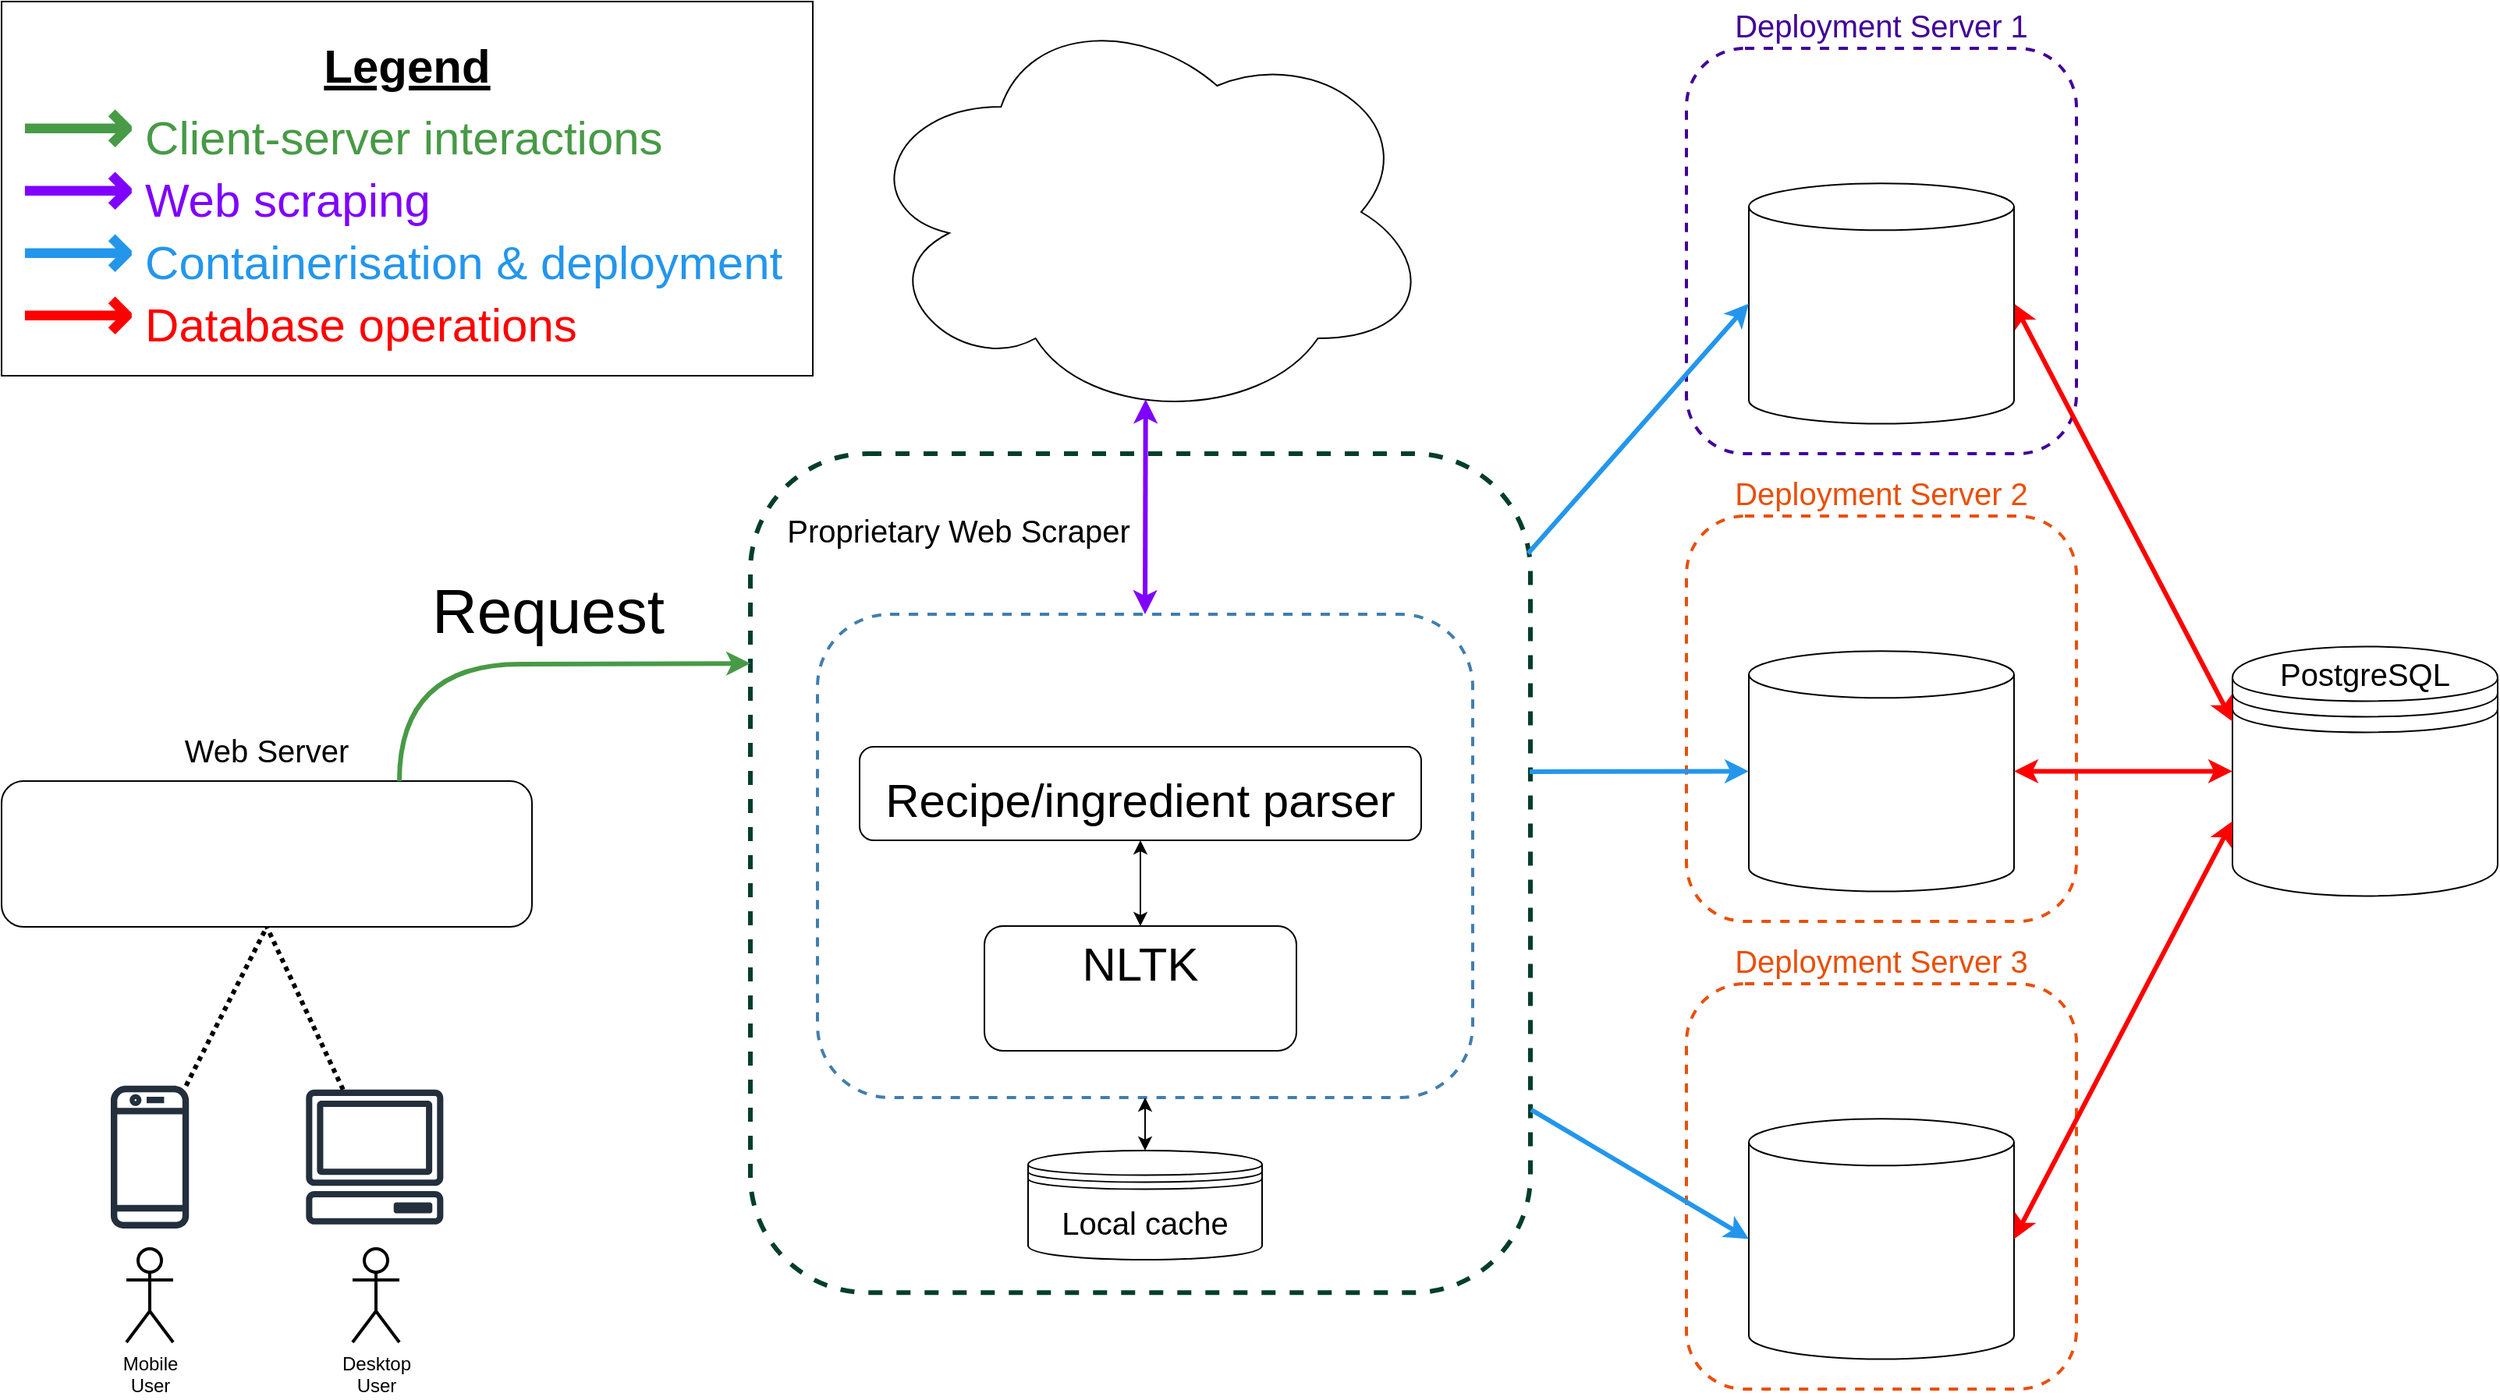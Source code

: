 <mxfile version="21.4.0" type="device">
  <diagram name="Detailed" id="np6bQeAoaQlqxlHmJHRK">
    <mxGraphModel dx="-919" dy="454" grid="1" gridSize="10" guides="1" tooltips="1" connect="1" arrows="1" fold="1" page="1" pageScale="1" pageWidth="1600" pageHeight="900" math="0" shadow="0">
      <root>
        <mxCell id="0" />
        <mxCell id="1" parent="0" />
        <mxCell id="oeZqQnVhLLp_KkggFDGG-39" value="" style="group" parent="1" vertex="1" connectable="0">
          <mxGeometry x="2680" y="330" width="250" height="260" as="geometry" />
        </mxCell>
        <mxCell id="oeZqQnVhLLp_KkggFDGG-28" value="&lt;font style=&quot;font-size: 20px;&quot;&gt;Deployment Server 2&lt;/font&gt;" style="rounded=1;whiteSpace=wrap;html=1;dashed=1;strokeWidth=2;perimeterSpacing=0;strokeColor=#e94f06;labelPosition=center;verticalLabelPosition=top;align=center;verticalAlign=bottom;fontColor=#e94f06;" parent="oeZqQnVhLLp_KkggFDGG-39" vertex="1">
          <mxGeometry width="250" height="260" as="geometry" />
        </mxCell>
        <mxCell id="oeZqQnVhLLp_KkggFDGG-29" value="" style="group;fontColor=#e94f06;" parent="oeZqQnVhLLp_KkggFDGG-39" vertex="1" connectable="0">
          <mxGeometry x="40" y="86.667" width="170" height="154.074" as="geometry" />
        </mxCell>
        <mxCell id="oeZqQnVhLLp_KkggFDGG-30" value="" style="shape=cylinder3;whiteSpace=wrap;html=1;boundedLbl=1;backgroundOutline=1;size=15;" parent="oeZqQnVhLLp_KkggFDGG-29" vertex="1">
          <mxGeometry width="170" height="154.074" as="geometry" />
        </mxCell>
        <mxCell id="oeZqQnVhLLp_KkggFDGG-31" value="" style="shape=image;verticalLabelPosition=bottom;labelBackgroundColor=default;verticalAlign=top;aspect=fixed;imageAspect=0;image=https://www.docker.com/wp-content/uploads/2022/03/vertical-logo-monochromatic.png;" parent="oeZqQnVhLLp_KkggFDGG-29" vertex="1">
          <mxGeometry x="20.79" y="36.593" width="123.644" height="105.81" as="geometry" />
        </mxCell>
        <mxCell id="oeZqQnVhLLp_KkggFDGG-32" value="" style="shape=image;verticalLabelPosition=bottom;labelBackgroundColor=default;verticalAlign=top;aspect=fixed;imageAspect=0;image=https://upload.wikimedia.org/wikipedia/commons/thumb/7/76/Ubuntu-logo-2022.svg/2560px-Ubuntu-logo-2022.svg.png;" parent="oeZqQnVhLLp_KkggFDGG-39" vertex="1">
          <mxGeometry x="39.89" y="16.37" width="163.906" height="57.778" as="geometry" />
        </mxCell>
        <mxCell id="oeZqQnVhLLp_KkggFDGG-40" value="" style="group" parent="1" vertex="1" connectable="0">
          <mxGeometry x="2680" y="630" width="250" height="260" as="geometry" />
        </mxCell>
        <mxCell id="oeZqQnVhLLp_KkggFDGG-41" value="&lt;font style=&quot;font-size: 20px;&quot;&gt;Deployment Server 3&lt;/font&gt;" style="rounded=1;whiteSpace=wrap;html=1;dashed=1;strokeWidth=2;perimeterSpacing=0;strokeColor=#e94f06;labelPosition=center;verticalLabelPosition=top;align=center;verticalAlign=bottom;fontColor=#e94f06;" parent="oeZqQnVhLLp_KkggFDGG-40" vertex="1">
          <mxGeometry width="250" height="260" as="geometry" />
        </mxCell>
        <mxCell id="oeZqQnVhLLp_KkggFDGG-42" value="" style="group;fontColor=#e94f06;" parent="oeZqQnVhLLp_KkggFDGG-40" vertex="1" connectable="0">
          <mxGeometry x="40" y="86.667" width="170" height="154.074" as="geometry" />
        </mxCell>
        <mxCell id="oeZqQnVhLLp_KkggFDGG-43" value="" style="shape=cylinder3;whiteSpace=wrap;html=1;boundedLbl=1;backgroundOutline=1;size=15;" parent="oeZqQnVhLLp_KkggFDGG-42" vertex="1">
          <mxGeometry width="170" height="154.074" as="geometry" />
        </mxCell>
        <mxCell id="oeZqQnVhLLp_KkggFDGG-44" value="" style="shape=image;verticalLabelPosition=bottom;labelBackgroundColor=default;verticalAlign=top;aspect=fixed;imageAspect=0;image=https://www.docker.com/wp-content/uploads/2022/03/vertical-logo-monochromatic.png;" parent="oeZqQnVhLLp_KkggFDGG-42" vertex="1">
          <mxGeometry x="20.79" y="36.593" width="123.644" height="105.81" as="geometry" />
        </mxCell>
        <mxCell id="oeZqQnVhLLp_KkggFDGG-45" value="" style="shape=image;verticalLabelPosition=bottom;labelBackgroundColor=default;verticalAlign=top;aspect=fixed;imageAspect=0;image=https://upload.wikimedia.org/wikipedia/commons/thumb/7/76/Ubuntu-logo-2022.svg/2560px-Ubuntu-logo-2022.svg.png;" parent="oeZqQnVhLLp_KkggFDGG-40" vertex="1">
          <mxGeometry x="39.89" y="16.37" width="163.906" height="57.778" as="geometry" />
        </mxCell>
        <mxCell id="oeZqQnVhLLp_KkggFDGG-46" value="" style="group" parent="1" vertex="1" connectable="0">
          <mxGeometry x="3030" y="413.7" width="170" height="160" as="geometry" />
        </mxCell>
        <mxCell id="oeZqQnVhLLp_KkggFDGG-1" value="PostgreSQL" style="shape=datastore;whiteSpace=wrap;html=1;labelPosition=center;verticalLabelPosition=top;align=center;verticalAlign=bottom;spacingTop=0;spacing=-30;fontSize=20;container=0;" parent="oeZqQnVhLLp_KkggFDGG-46" vertex="1">
          <mxGeometry width="170" height="160" as="geometry" />
        </mxCell>
        <mxCell id="oeZqQnVhLLp_KkggFDGG-2" value="" style="shape=image;verticalLabelPosition=bottom;labelBackgroundColor=default;verticalAlign=top;aspect=fixed;imageAspect=0;image=https://upload.wikimedia.org/wikipedia/commons/thumb/9/93/Amazon_Web_Services_Logo.svg/2560px-Amazon_Web_Services_Logo.svg.png;container=0;" parent="oeZqQnVhLLp_KkggFDGG-46" vertex="1">
          <mxGeometry x="22.69" y="70" width="124.62" height="74.67" as="geometry" />
        </mxCell>
        <mxCell id="oeZqQnVhLLp_KkggFDGG-48" style="rounded=0;orthogonalLoop=1;jettySize=auto;html=1;exitX=1;exitY=0.5;exitDx=0;exitDy=0;exitPerimeter=0;entryX=0;entryY=0.5;entryDx=0;entryDy=0;strokeWidth=3;endArrow=classic;endFill=1;startArrow=classic;startFill=1;strokeColor=#FF0000;" parent="1" source="oeZqQnVhLLp_KkggFDGG-30" target="oeZqQnVhLLp_KkggFDGG-1" edge="1">
          <mxGeometry relative="1" as="geometry">
            <mxPoint x="2900" y="210" as="sourcePoint" />
            <mxPoint x="3070" y="520" as="targetPoint" />
          </mxGeometry>
        </mxCell>
        <mxCell id="oeZqQnVhLLp_KkggFDGG-49" style="rounded=0;orthogonalLoop=1;jettySize=auto;html=1;exitX=1;exitY=0.5;exitDx=0;exitDy=0;exitPerimeter=0;entryX=0;entryY=0.7;entryDx=0;entryDy=0;strokeWidth=3;endArrow=classic;endFill=1;startArrow=classic;startFill=1;strokeColor=#FF0000;" parent="1" source="oeZqQnVhLLp_KkggFDGG-43" target="oeZqQnVhLLp_KkggFDGG-1" edge="1">
          <mxGeometry relative="1" as="geometry">
            <mxPoint x="2910" y="220" as="sourcePoint" />
            <mxPoint x="3080" y="530" as="targetPoint" />
          </mxGeometry>
        </mxCell>
        <mxCell id="oeZqQnVhLLp_KkggFDGG-16" value="&lt;font style=&quot;font-size: 20px;&quot;&gt;Deployment Server 1&lt;/font&gt;" style="rounded=1;whiteSpace=wrap;html=1;dashed=1;strokeWidth=2;perimeterSpacing=0;strokeColor=#410099;labelPosition=center;verticalLabelPosition=top;align=center;verticalAlign=bottom;fontColor=#41009a;" parent="1" vertex="1">
          <mxGeometry x="2680" y="30" width="250" height="260" as="geometry" />
        </mxCell>
        <mxCell id="oeZqQnVhLLp_KkggFDGG-13" value="" style="shape=image;verticalLabelPosition=bottom;labelBackgroundColor=default;verticalAlign=top;aspect=fixed;imageAspect=0;image=https://upload.wikimedia.org/wikipedia/commons/thumb/e/ec/Heroku_logo.svg/2560px-Heroku_logo.svg.png;" parent="1" vertex="1">
          <mxGeometry x="2701.82" y="49.259" width="206.353" height="57.778" as="geometry" />
        </mxCell>
        <mxCell id="oeZqQnVhLLp_KkggFDGG-66" value="" style="group" parent="1" vertex="1" connectable="0">
          <mxGeometry x="1600" y="500" width="339.99" height="288.83" as="geometry" />
        </mxCell>
        <mxCell id="oeZqQnVhLLp_KkggFDGG-60" value="" style="sketch=0;outlineConnect=0;fontColor=#232F3E;gradientColor=none;fillColor=#232F3D;strokeColor=none;dashed=0;verticalLabelPosition=bottom;verticalAlign=top;align=center;html=1;fontSize=12;fontStyle=0;aspect=fixed;pointerEvents=1;shape=mxgraph.aws4.mobile_client;" parent="oeZqQnVhLLp_KkggFDGG-66" vertex="1">
          <mxGeometry x="70" y="193.5" width="50.11" height="95.33" as="geometry" />
        </mxCell>
        <mxCell id="oeZqQnVhLLp_KkggFDGG-61" value="" style="sketch=0;outlineConnect=0;fontColor=#232F3E;gradientColor=none;fillColor=#232F3D;strokeColor=none;dashed=0;verticalLabelPosition=bottom;verticalAlign=top;align=center;html=1;fontSize=12;fontStyle=0;aspect=fixed;pointerEvents=1;shape=mxgraph.aws4.client;" parent="oeZqQnVhLLp_KkggFDGG-66" vertex="1">
          <mxGeometry x="194.77" y="197.92" width="88.78" height="86.5" as="geometry" />
        </mxCell>
        <mxCell id="oeZqQnVhLLp_KkggFDGG-63" value="" style="endArrow=none;dashed=1;html=1;strokeWidth=3;rounded=0;entryX=0.5;entryY=1;entryDx=0;entryDy=0;dashPattern=1 1;" parent="oeZqQnVhLLp_KkggFDGG-66" source="oeZqQnVhLLp_KkggFDGG-60" target="oeZqQnVhLLp_KkggFDGG-62" edge="1">
          <mxGeometry width="50" height="50" relative="1" as="geometry">
            <mxPoint x="100" y="183.5" as="sourcePoint" />
            <mxPoint x="250" y="103.5" as="targetPoint" />
          </mxGeometry>
        </mxCell>
        <mxCell id="oeZqQnVhLLp_KkggFDGG-64" value="" style="endArrow=none;dashed=1;html=1;strokeWidth=3;rounded=0;entryX=0.5;entryY=1;entryDx=0;entryDy=0;dashPattern=1 1;" parent="oeZqQnVhLLp_KkggFDGG-66" source="oeZqQnVhLLp_KkggFDGG-61" target="oeZqQnVhLLp_KkggFDGG-62" edge="1">
          <mxGeometry width="50" height="50" relative="1" as="geometry">
            <mxPoint x="137" y="205.5" as="sourcePoint" />
            <mxPoint x="180" y="103.5" as="targetPoint" />
          </mxGeometry>
        </mxCell>
        <mxCell id="oeZqQnVhLLp_KkggFDGG-65" value="" style="group" parent="oeZqQnVhLLp_KkggFDGG-66" vertex="1" connectable="0">
          <mxGeometry width="339.99" height="93.5" as="geometry" />
        </mxCell>
        <mxCell id="oeZqQnVhLLp_KkggFDGG-62" value="&lt;font style=&quot;font-size: 20px;&quot;&gt;Web Server&lt;/font&gt;" style="rounded=1;whiteSpace=wrap;html=1;fontSize=40;verticalAlign=bottom;labelPosition=center;verticalLabelPosition=top;align=center;" parent="oeZqQnVhLLp_KkggFDGG-65" vertex="1">
          <mxGeometry width="339.99" height="93.5" as="geometry" />
        </mxCell>
        <mxCell id="oeZqQnVhLLp_KkggFDGG-57" value="" style="shape=image;verticalLabelPosition=bottom;labelBackgroundColor=default;verticalAlign=top;aspect=fixed;imageAspect=0;image=https://upload.wikimedia.org/wikipedia/commons/thumb/0/00/Gunicorn_logo_2010.svg/2560px-Gunicorn_logo_2010.svg.png;imageBorder=none;perimeterSpacing=3;" parent="oeZqQnVhLLp_KkggFDGG-65" vertex="1">
          <mxGeometry x="26.27" y="19.25" width="287.45" height="63" as="geometry" />
        </mxCell>
        <mxCell id="oeZqQnVhLLp_KkggFDGG-107" value="" style="group" parent="1" vertex="1" connectable="0">
          <mxGeometry x="2020" width="620" height="880" as="geometry" />
        </mxCell>
        <mxCell id="oeZqQnVhLLp_KkggFDGG-105" value="" style="group" parent="oeZqQnVhLLp_KkggFDGG-107" vertex="1" connectable="0">
          <mxGeometry y="288.12" width="620" height="591.88" as="geometry" />
        </mxCell>
        <mxCell id="oeZqQnVhLLp_KkggFDGG-106" value="" style="group" parent="oeZqQnVhLLp_KkggFDGG-105" vertex="1" connectable="0">
          <mxGeometry x="60" y="1.88" width="500" height="538.12" as="geometry" />
        </mxCell>
        <mxCell id="oeZqQnVhLLp_KkggFDGG-75" value="" style="rounded=1;whiteSpace=wrap;html=1;dashed=1;strokeWidth=3;perimeterSpacing=0;strokeColor=#003e2b;labelPosition=center;verticalLabelPosition=top;align=center;verticalAlign=middle;fontColor=#000000;" parent="oeZqQnVhLLp_KkggFDGG-106" vertex="1">
          <mxGeometry width="500" height="538.12" as="geometry" />
        </mxCell>
        <mxCell id="oeZqQnVhLLp_KkggFDGG-5" value="&lt;font style=&quot;font-size: 20px;&quot;&gt;Local cache&lt;/font&gt;" style="shape=datastore;whiteSpace=wrap;html=1;labelPosition=center;verticalLabelPosition=middle;align=center;verticalAlign=middle;spacingTop=0;spacing=0;fontSize=12;" parent="oeZqQnVhLLp_KkggFDGG-106" vertex="1">
          <mxGeometry x="178" y="447" width="150" height="70" as="geometry" />
        </mxCell>
        <mxCell id="oeZqQnVhLLp_KkggFDGG-76" value="" style="group" parent="oeZqQnVhLLp_KkggFDGG-106" vertex="1" connectable="0">
          <mxGeometry x="40" y="103" width="420" height="310" as="geometry" />
        </mxCell>
        <mxCell id="oeZqQnVhLLp_KkggFDGG-73" value="" style="rounded=1;whiteSpace=wrap;html=1;dashed=1;strokeWidth=2;perimeterSpacing=0;strokeColor=#407eaf;labelPosition=center;verticalLabelPosition=top;align=center;verticalAlign=middle;fontColor=#000000;" parent="oeZqQnVhLLp_KkggFDGG-76" vertex="1">
          <mxGeometry x="3" width="420" height="310" as="geometry" />
        </mxCell>
        <mxCell id="oeZqQnVhLLp_KkggFDGG-67" value="&lt;font style=&quot;font-size: 30px;&quot;&gt;Recipe/ingredient parser&lt;br&gt;&lt;/font&gt;" style="rounded=1;whiteSpace=wrap;html=1;fontSize=40;verticalAlign=middle;" parent="oeZqQnVhLLp_KkggFDGG-76" vertex="1">
          <mxGeometry x="30" y="85" width="360" height="60" as="geometry" />
        </mxCell>
        <mxCell id="oeZqQnVhLLp_KkggFDGG-72" value="" style="shape=image;verticalLabelPosition=bottom;labelBackgroundColor=default;verticalAlign=top;aspect=fixed;imageAspect=0;image=https://logos-world.net/wp-content/uploads/2021/10/Python-Logo.png;clipPath=inset(24.56% 0% 32.25% 0%);" parent="oeZqQnVhLLp_KkggFDGG-76" vertex="1">
          <mxGeometry x="190" y="10" width="210" height="51.1" as="geometry" />
        </mxCell>
        <mxCell id="oeZqQnVhLLp_KkggFDGG-74" value="" style="group" parent="oeZqQnVhLLp_KkggFDGG-76" vertex="1" connectable="0">
          <mxGeometry x="110.01" y="200" width="200" height="80" as="geometry" />
        </mxCell>
        <mxCell id="oeZqQnVhLLp_KkggFDGG-11" value="&lt;font style=&quot;font-size: 30px;&quot;&gt;NLTK&lt;/font&gt;" style="rounded=1;whiteSpace=wrap;html=1;fontSize=30;verticalAlign=top;" parent="oeZqQnVhLLp_KkggFDGG-74" vertex="1">
          <mxGeometry width="200" height="80" as="geometry" />
        </mxCell>
        <mxCell id="oeZqQnVhLLp_KkggFDGG-10" value="" style="shape=image;verticalLabelPosition=bottom;labelBackgroundColor=default;verticalAlign=top;aspect=fixed;imageAspect=0;image=https://upload.wikimedia.org/wikipedia/commons/thumb/8/88/SpaCy_logo.svg/1200px-SpaCy_logo.svg.png;" parent="oeZqQnVhLLp_KkggFDGG-74" vertex="1">
          <mxGeometry x="49.65" y="42" width="100.7" height="36" as="geometry" />
        </mxCell>
        <mxCell id="oeZqQnVhLLp_KkggFDGG-70" style="rounded=0;orthogonalLoop=1;jettySize=auto;html=1;entryX=0.5;entryY=1;entryDx=0;entryDy=0;endArrow=classic;endFill=1;startArrow=classic;startFill=1;" parent="oeZqQnVhLLp_KkggFDGG-76" source="oeZqQnVhLLp_KkggFDGG-11" target="oeZqQnVhLLp_KkggFDGG-67" edge="1">
          <mxGeometry relative="1" as="geometry" />
        </mxCell>
        <mxCell id="oeZqQnVhLLp_KkggFDGG-88" value="" style="shape=image;verticalLabelPosition=bottom;labelBackgroundColor=default;verticalAlign=top;aspect=fixed;imageAspect=0;image=https://1000logos.net/wp-content/uploads/2020/08/Django-Logo.png;clipPath=inset(14.36% 0% 16.49% 0%);" parent="oeZqQnVhLLp_KkggFDGG-106" vertex="1">
          <mxGeometry x="300" y="20" width="147" height="63.7" as="geometry" />
        </mxCell>
        <mxCell id="oeZqQnVhLLp_KkggFDGG-103" style="rounded=0;orthogonalLoop=1;jettySize=auto;html=1;entryX=0.5;entryY=1;entryDx=0;entryDy=0;startArrow=classic;startFill=1;exitX=0.5;exitY=0;exitDx=0;exitDy=0;" parent="oeZqQnVhLLp_KkggFDGG-106" source="oeZqQnVhLLp_KkggFDGG-5" target="oeZqQnVhLLp_KkggFDGG-73" edge="1">
          <mxGeometry relative="1" as="geometry" />
        </mxCell>
        <mxCell id="oeZqQnVhLLp_KkggFDGG-56" value="" style="group" parent="oeZqQnVhLLp_KkggFDGG-107" vertex="1" connectable="0">
          <mxGeometry x="128.3" width="369.39" height="270" as="geometry" />
        </mxCell>
        <mxCell id="oeZqQnVhLLp_KkggFDGG-55" value="" style="ellipse;shape=cloud;whiteSpace=wrap;html=1;" parent="oeZqQnVhLLp_KkggFDGG-56" vertex="1">
          <mxGeometry width="369.39" height="270" as="geometry" />
        </mxCell>
        <mxCell id="oeZqQnVhLLp_KkggFDGG-51" value="" style="shape=image;verticalLabelPosition=bottom;labelBackgroundColor=default;verticalAlign=top;aspect=fixed;imageAspect=0;image=https://upload.wikimedia.org/wikipedia/en/thumb/9/91/Asda_logo.svg/1280px-Asda_logo.svg.png;" parent="oeZqQnVhLLp_KkggFDGG-56" vertex="1">
          <mxGeometry x="148.589" y="68.408" width="104.667" height="31.05" as="geometry" />
        </mxCell>
        <mxCell id="oeZqQnVhLLp_KkggFDGG-52" value="" style="shape=image;verticalLabelPosition=bottom;labelBackgroundColor=default;verticalAlign=top;aspect=fixed;imageAspect=0;image=https://upload.wikimedia.org/wikipedia/en/thumb/b/b0/Tesco_Logo.svg/2560px-Tesco_Logo.svg.png;" parent="oeZqQnVhLLp_KkggFDGG-56" vertex="1">
          <mxGeometry x="144.103" y="178.171" width="111.545" height="31.419" as="geometry" />
        </mxCell>
        <mxCell id="oeZqQnVhLLp_KkggFDGG-53" value="" style="shape=image;verticalLabelPosition=bottom;labelBackgroundColor=default;verticalAlign=top;aspect=fixed;imageAspect=0;image=https://upload.wikimedia.org/wikipedia/commons/thumb/d/d7/Sainsbury%27s_Logo.svg/2560px-Sainsbury%27s_Logo.svg.png;" parent="oeZqQnVhLLp_KkggFDGG-56" vertex="1">
          <mxGeometry x="94.468" y="139.461" width="187.806" height="35.526" as="geometry" />
        </mxCell>
        <mxCell id="oeZqQnVhLLp_KkggFDGG-54" value="" style="shape=image;verticalLabelPosition=bottom;labelBackgroundColor=default;verticalAlign=top;aspect=fixed;imageAspect=0;image=https://upload.wikimedia.org/wikipedia/en/thumb/1/1b/Morrisons_Logo.svg/1280px-Morrisons_Logo.svg.png;clipPath=inset(77.37% 0% 0% 0%);" parent="oeZqQnVhLLp_KkggFDGG-56" vertex="1">
          <mxGeometry x="91.518" y="106.564" width="192.346" height="25.97" as="geometry" />
        </mxCell>
        <mxCell id="oeZqQnVhLLp_KkggFDGG-69" value="Proprietary Web Scraper" style="rounded=0;orthogonalLoop=1;jettySize=auto;html=1;entryX=0.501;entryY=0.945;entryDx=0;entryDy=0;entryPerimeter=0;fontSize=20;endArrow=classic;endFill=1;startArrow=classic;startFill=1;exitX=0.5;exitY=0;exitDx=0;exitDy=0;labelBackgroundColor=none;strokeWidth=3;strokeColor=#7F00FF;" parent="oeZqQnVhLLp_KkggFDGG-107" source="oeZqQnVhLLp_KkggFDGG-73" target="oeZqQnVhLLp_KkggFDGG-55" edge="1">
          <mxGeometry x="-0.223" y="120" relative="1" as="geometry">
            <mxPoint x="350" y="210" as="sourcePoint" />
            <mxPoint as="offset" />
          </mxGeometry>
        </mxCell>
        <mxCell id="oeZqQnVhLLp_KkggFDGG-47" style="rounded=0;orthogonalLoop=1;jettySize=auto;html=1;exitX=1;exitY=0.5;exitDx=0;exitDy=0;exitPerimeter=0;entryX=0;entryY=0.3;entryDx=0;entryDy=0;strokeWidth=3;endArrow=classic;endFill=1;startArrow=classic;startFill=1;strokeColor=#FF0000;" parent="1" source="oeZqQnVhLLp_KkggFDGG-14" target="oeZqQnVhLLp_KkggFDGG-1" edge="1">
          <mxGeometry relative="1" as="geometry" />
        </mxCell>
        <mxCell id="oeZqQnVhLLp_KkggFDGG-114" value="" style="group" parent="1" vertex="1" connectable="0">
          <mxGeometry x="2720" y="116.667" width="170" height="154.074" as="geometry" />
        </mxCell>
        <mxCell id="oeZqQnVhLLp_KkggFDGG-14" value="" style="shape=cylinder3;whiteSpace=wrap;html=1;boundedLbl=1;backgroundOutline=1;size=15;" parent="oeZqQnVhLLp_KkggFDGG-114" vertex="1">
          <mxGeometry width="170" height="154.074" as="geometry" />
        </mxCell>
        <mxCell id="oeZqQnVhLLp_KkggFDGG-15" value="" style="shape=image;verticalLabelPosition=bottom;labelBackgroundColor=default;verticalAlign=top;aspect=fixed;imageAspect=0;image=https://www.docker.com/wp-content/uploads/2022/03/vertical-logo-monochromatic.png;" parent="oeZqQnVhLLp_KkggFDGG-114" vertex="1">
          <mxGeometry x="20.79" y="36.593" width="123.644" height="105.81" as="geometry" />
        </mxCell>
        <mxCell id="oeZqQnVhLLp_KkggFDGG-115" style="rounded=0;orthogonalLoop=1;jettySize=auto;html=1;entryX=0;entryY=0.5;entryDx=0;entryDy=0;entryPerimeter=0;exitX=0.997;exitY=0.119;exitDx=0;exitDy=0;exitPerimeter=0;strokeWidth=3;strokeColor=#2396ec;" parent="1" source="oeZqQnVhLLp_KkggFDGG-75" target="oeZqQnVhLLp_KkggFDGG-14" edge="1">
          <mxGeometry relative="1" as="geometry" />
        </mxCell>
        <mxCell id="oeZqQnVhLLp_KkggFDGG-116" style="rounded=0;orthogonalLoop=1;jettySize=auto;html=1;entryX=0;entryY=0.5;entryDx=0;entryDy=0;entryPerimeter=0;exitX=0.999;exitY=0.379;exitDx=0;exitDy=0;exitPerimeter=0;strokeWidth=3;strokeColor=#2396ec;" parent="1" source="oeZqQnVhLLp_KkggFDGG-75" target="oeZqQnVhLLp_KkggFDGG-30" edge="1">
          <mxGeometry relative="1" as="geometry">
            <mxPoint x="2589" y="364" as="sourcePoint" />
            <mxPoint x="2730" y="204" as="targetPoint" />
          </mxGeometry>
        </mxCell>
        <mxCell id="oeZqQnVhLLp_KkggFDGG-117" style="rounded=0;orthogonalLoop=1;jettySize=auto;html=1;entryX=0;entryY=0.5;entryDx=0;entryDy=0;entryPerimeter=0;exitX=1.001;exitY=0.782;exitDx=0;exitDy=0;exitPerimeter=0;strokeWidth=3;strokeColor=#2396ec;" parent="1" source="oeZqQnVhLLp_KkggFDGG-75" target="oeZqQnVhLLp_KkggFDGG-43" edge="1">
          <mxGeometry relative="1" as="geometry">
            <mxPoint x="2570" y="638" as="sourcePoint" />
            <mxPoint x="2711" y="478" as="targetPoint" />
          </mxGeometry>
        </mxCell>
        <mxCell id="oeZqQnVhLLp_KkggFDGG-118" value="&lt;font style=&quot;font-size: 40px;&quot;&gt;Request&lt;/font&gt;" style="edgeStyle=orthogonalEdgeStyle;rounded=0;orthogonalLoop=1;jettySize=auto;html=1;exitX=0.75;exitY=0;exitDx=0;exitDy=0;entryX=0;entryY=0.25;entryDx=0;entryDy=0;curved=1;strokeWidth=3;labelBackgroundColor=none;strokeColor=#479a46;" parent="1" source="oeZqQnVhLLp_KkggFDGG-62" target="oeZqQnVhLLp_KkggFDGG-75" edge="1">
          <mxGeometry x="0.133" y="35" relative="1" as="geometry">
            <Array as="points">
              <mxPoint x="1855" y="425" />
              <mxPoint x="2010" y="425" />
            </Array>
            <mxPoint as="offset" />
          </mxGeometry>
        </mxCell>
        <mxCell id="oeZqQnVhLLp_KkggFDGG-119" value="Mobile&lt;br&gt;User" style="shape=umlActor;verticalLabelPosition=bottom;verticalAlign=top;html=1;outlineConnect=0;strokeWidth=2;" parent="1" vertex="1">
          <mxGeometry x="1680" y="800.0" width="30" height="60" as="geometry" />
        </mxCell>
        <mxCell id="oeZqQnVhLLp_KkggFDGG-120" value="Desktop&lt;br&gt;User" style="shape=umlActor;verticalLabelPosition=bottom;verticalAlign=top;html=1;outlineConnect=0;strokeWidth=2;" parent="1" vertex="1">
          <mxGeometry x="1825" y="800.0" width="30" height="60" as="geometry" />
        </mxCell>
        <mxCell id="gqGY87kkFjW6ML_sux8_-1" value="&lt;div style=&quot;text-align: left;&quot;&gt;&lt;span style=&quot;font-size: 30px; background-color: initial;&quot;&gt;&lt;b&gt;&lt;u&gt;Legend&lt;/u&gt;&lt;/b&gt;&lt;/span&gt;&lt;/div&gt;" style="rounded=0;whiteSpace=wrap;html=1;verticalAlign=bottom;spacingTop=0;spacing=-60;labelPosition=center;verticalLabelPosition=top;align=center;" vertex="1" parent="1">
          <mxGeometry x="1600" width="520" height="240" as="geometry" />
        </mxCell>
        <mxCell id="gqGY87kkFjW6ML_sux8_-2" value="&lt;div style=&quot;&quot;&gt;&lt;span style=&quot;background-color: initial;&quot;&gt;&lt;b style=&quot;&quot;&gt;&lt;font style=&quot;font-size: 50px;&quot;&gt;⟶&lt;/font&gt;&lt;/b&gt;&lt;span style=&quot;font-size: 30px;&quot;&gt; Client-server interactions&lt;/span&gt;&lt;/span&gt;&lt;/div&gt;" style="rounded=0;whiteSpace=wrap;html=1;verticalAlign=middle;strokeColor=none;fillColor=none;align=left;fontColor=#479a46;" vertex="1" parent="1">
          <mxGeometry x="1610" y="60" width="510" height="40" as="geometry" />
        </mxCell>
        <mxCell id="gqGY87kkFjW6ML_sux8_-3" value="&lt;div style=&quot;&quot;&gt;&lt;span style=&quot;background-color: initial;&quot;&gt;&lt;font style=&quot;font-size: 50px;&quot;&gt;&lt;b&gt;⟶&lt;/b&gt;&lt;/font&gt;&lt;/span&gt;&lt;span style=&quot;background-color: initial; font-size: 30px;&quot;&gt; Containerisation &amp;amp; deployment&lt;/span&gt;&lt;/div&gt;" style="rounded=0;whiteSpace=wrap;html=1;verticalAlign=middle;strokeColor=none;fillColor=none;align=left;fontColor=#2396ec;" vertex="1" parent="1">
          <mxGeometry x="1610" y="140" width="510" height="40" as="geometry" />
        </mxCell>
        <mxCell id="gqGY87kkFjW6ML_sux8_-4" value="&lt;div style=&quot;&quot;&gt;&lt;span style=&quot;background-color: initial;&quot;&gt;&lt;b style=&quot;&quot;&gt;&lt;font style=&quot;font-size: 50px;&quot;&gt;⟶&lt;/font&gt;&lt;/b&gt;&lt;span style=&quot;font-size: 30px;&quot;&gt; Database operations&lt;/span&gt;&lt;/span&gt;&lt;br&gt;&lt;/div&gt;" style="rounded=0;whiteSpace=wrap;html=1;verticalAlign=middle;strokeColor=none;fillColor=none;align=left;fontColor=#ff0000;" vertex="1" parent="1">
          <mxGeometry x="1610" y="180" width="510" height="40" as="geometry" />
        </mxCell>
        <mxCell id="gqGY87kkFjW6ML_sux8_-5" value="&lt;div style=&quot;&quot;&gt;&lt;span style=&quot;background-color: initial;&quot;&gt;&lt;font style=&quot;font-size: 50px;&quot;&gt;&lt;b&gt;⟶&lt;/b&gt;&lt;/font&gt;&lt;/span&gt;&lt;span style=&quot;background-color: initial; font-size: 30px;&quot;&gt; Web scraping&lt;/span&gt;&lt;/div&gt;" style="rounded=0;whiteSpace=wrap;html=1;verticalAlign=middle;strokeColor=none;fillColor=none;align=left;fontColor=#7F00FF;" vertex="1" parent="1">
          <mxGeometry x="1610" y="100.0" width="510" height="40" as="geometry" />
        </mxCell>
      </root>
    </mxGraphModel>
  </diagram>
</mxfile>

